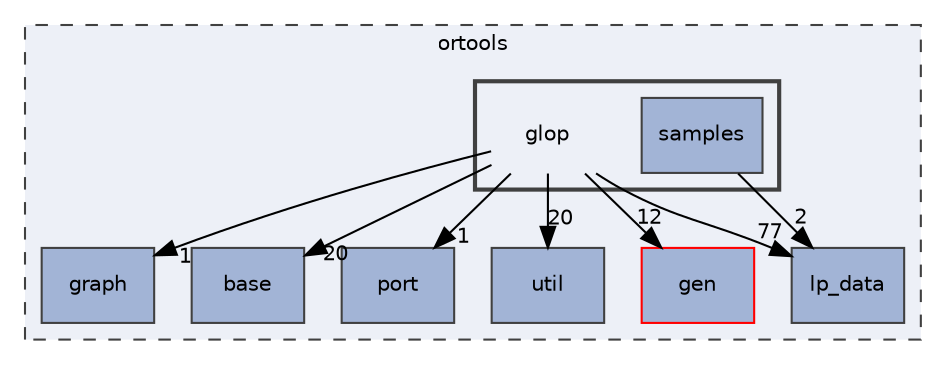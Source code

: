 digraph "glop"
{
 // LATEX_PDF_SIZE
  edge [fontname="Helvetica",fontsize="10",labelfontname="Helvetica",labelfontsize="10"];
  node [fontname="Helvetica",fontsize="10",shape=record];
  compound=true
  subgraph clusterdir_a7cc1eeded8f693d0da6c729bc88c45a {
    graph [ bgcolor="#edf0f7", pencolor="grey25", style="filled,dashed,", label="ortools", fontname="Helvetica", fontsize="10", URL="dir_a7cc1eeded8f693d0da6c729bc88c45a.html"]
  dir_1d809996d73818785b8e0bc2ff6c7fae [shape=box, label="port", style="filled,", fillcolor="#a2b4d6", color="grey25", URL="dir_1d809996d73818785b8e0bc2ff6c7fae.html"];
  dir_725f3a5915051842f84e3ea508be2a62 [shape=box, label="graph", style="filled,", fillcolor="#a2b4d6", color="grey25", URL="dir_725f3a5915051842f84e3ea508be2a62.html"];
  dir_8f9dc966244f4c6e9b2fa0dee1e4ef1a [shape=box, label="base", style="filled,", fillcolor="#a2b4d6", color="grey25", URL="dir_8f9dc966244f4c6e9b2fa0dee1e4ef1a.html"];
  dir_903a7ff076ee7f01be86992fe717fc82 [shape=box, label="lp_data", style="filled,", fillcolor="#a2b4d6", color="grey25", URL="dir_903a7ff076ee7f01be86992fe717fc82.html"];
  dir_a3328a0ea67a2aaa160c2783ffbaa5dc [shape=box, label="util", style="filled,", fillcolor="#a2b4d6", color="grey25", URL="dir_a3328a0ea67a2aaa160c2783ffbaa5dc.html"];
  dir_b2c6d49957bf5d0c7726edb4b829cd4d [shape=box, label="gen", style="filled,", fillcolor="#a2b4d6", color="red", URL="dir_b2c6d49957bf5d0c7726edb4b829cd4d.html"];
  subgraph clusterdir_747248fa8ec2ebcb4d8ad85ced34db0b {
    graph [ bgcolor="#edf0f7", pencolor="grey25", style="filled,bold,", label="", fontname="Helvetica", fontsize="10", URL="dir_747248fa8ec2ebcb4d8ad85ced34db0b.html"]
    dir_747248fa8ec2ebcb4d8ad85ced34db0b [shape=plaintext, label="glop"];
  dir_5b068e9a7a8e711f023ee58dd06859a2 [shape=box, label="samples", style="filled,", fillcolor="#a2b4d6", color="grey25", URL="dir_5b068e9a7a8e711f023ee58dd06859a2.html"];
  }
  }
  dir_747248fa8ec2ebcb4d8ad85ced34db0b->dir_1d809996d73818785b8e0bc2ff6c7fae [headlabel="1", labeldistance=1.5 headhref="dir_000013_000030.html"];
  dir_747248fa8ec2ebcb4d8ad85ced34db0b->dir_725f3a5915051842f84e3ea508be2a62 [headlabel="1", labeldistance=1.5 headhref="dir_000013_000015.html"];
  dir_747248fa8ec2ebcb4d8ad85ced34db0b->dir_8f9dc966244f4c6e9b2fa0dee1e4ef1a [headlabel="20", labeldistance=1.5 headhref="dir_000013_000002.html"];
  dir_747248fa8ec2ebcb4d8ad85ced34db0b->dir_903a7ff076ee7f01be86992fe717fc82 [headlabel="77", labeldistance=1.5 headhref="dir_000013_000024.html"];
  dir_747248fa8ec2ebcb4d8ad85ced34db0b->dir_a3328a0ea67a2aaa160c2783ffbaa5dc [headlabel="20", labeldistance=1.5 headhref="dir_000013_000040.html"];
  dir_747248fa8ec2ebcb4d8ad85ced34db0b->dir_b2c6d49957bf5d0c7726edb4b829cd4d [headlabel="12", labeldistance=1.5 headhref="dir_000013_000011.html"];
  dir_5b068e9a7a8e711f023ee58dd06859a2->dir_903a7ff076ee7f01be86992fe717fc82 [headlabel="2", labeldistance=1.5 headhref="dir_000031_000024.html"];
}

